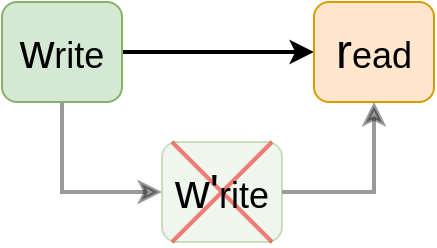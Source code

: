 <mxfile version="12.1.8" type="github" pages="1">
  <diagram id="mVfMFWSFud1-0Lc9YPOU" name="Page-1">
    <mxGraphModel dx="932" dy="529" grid="0" gridSize="10" guides="1" tooltips="1" connect="1" arrows="1" fold="1" page="1" pageScale="1" pageWidth="827" pageHeight="1169" math="0" shadow="0">
      <root>
        <mxCell id="0"/>
        <mxCell id="1" parent="0"/>
        <mxCell id="nBpuaU2vABz03A8otljU-8" value="" style="endArrow=none;html=1;strokeWidth=2;strokeColor=#FF3333;" edge="1" parent="1">
          <mxGeometry width="50" height="50" relative="1" as="geometry">
            <mxPoint x="265" y="320" as="sourcePoint"/>
            <mxPoint x="315" y="270" as="targetPoint"/>
          </mxGeometry>
        </mxCell>
        <mxCell id="nBpuaU2vABz03A8otljU-9" value="" style="endArrow=none;html=1;strokeWidth=2;strokeColor=#FF3333;" edge="1" parent="1">
          <mxGeometry width="50" height="50" relative="1" as="geometry">
            <mxPoint x="265" y="270" as="sourcePoint"/>
            <mxPoint x="315" y="320" as="targetPoint"/>
          </mxGeometry>
        </mxCell>
        <mxCell id="nBpuaU2vABz03A8otljU-5" style="edgeStyle=orthogonalEdgeStyle;rounded=0;orthogonalLoop=1;jettySize=auto;html=1;exitX=0.5;exitY=1;exitDx=0;exitDy=0;entryX=0;entryY=0.5;entryDx=0;entryDy=0;strokeWidth=2;opacity=40;" edge="1" parent="1" source="nBpuaU2vABz03A8otljU-1" target="nBpuaU2vABz03A8otljU-3">
          <mxGeometry relative="1" as="geometry"/>
        </mxCell>
        <mxCell id="nBpuaU2vABz03A8otljU-7" style="edgeStyle=orthogonalEdgeStyle;rounded=0;orthogonalLoop=1;jettySize=auto;html=1;exitX=1;exitY=0.5;exitDx=0;exitDy=0;entryX=0;entryY=0.5;entryDx=0;entryDy=0;strokeWidth=2;" edge="1" parent="1" source="nBpuaU2vABz03A8otljU-1" target="nBpuaU2vABz03A8otljU-2">
          <mxGeometry relative="1" as="geometry"/>
        </mxCell>
        <mxCell id="nBpuaU2vABz03A8otljU-1" value="&lt;font style=&quot;font-size: 24px&quot;&gt;w&lt;/font&gt;&lt;font style=&quot;font-size: 18px&quot;&gt;rite&lt;/font&gt;" style="rounded=1;whiteSpace=wrap;html=1;fillColor=#d5e8d4;strokeColor=#82b366;" vertex="1" parent="1">
          <mxGeometry x="180" y="200" width="60" height="50" as="geometry"/>
        </mxCell>
        <mxCell id="nBpuaU2vABz03A8otljU-2" value="&lt;font style=&quot;font-size: 24px&quot;&gt;r&lt;/font&gt;&lt;font style=&quot;font-size: 18px&quot;&gt;ead&lt;/font&gt;" style="rounded=1;whiteSpace=wrap;html=1;fillColor=#ffe6cc;strokeColor=#d79b00;" vertex="1" parent="1">
          <mxGeometry x="336" y="200" width="60" height="50" as="geometry"/>
        </mxCell>
        <mxCell id="nBpuaU2vABz03A8otljU-6" style="edgeStyle=orthogonalEdgeStyle;rounded=0;orthogonalLoop=1;jettySize=auto;html=1;exitX=1;exitY=0.5;exitDx=0;exitDy=0;entryX=0.5;entryY=1;entryDx=0;entryDy=0;strokeWidth=2;opacity=40;" edge="1" parent="1" source="nBpuaU2vABz03A8otljU-3" target="nBpuaU2vABz03A8otljU-2">
          <mxGeometry relative="1" as="geometry"/>
        </mxCell>
        <mxCell id="nBpuaU2vABz03A8otljU-3" value="&lt;font style=&quot;font-size: 24px&quot;&gt;w&#39;&lt;/font&gt;&lt;font style=&quot;font-size: 18px&quot;&gt;rite&lt;/font&gt;" style="rounded=1;whiteSpace=wrap;html=1;fillColor=#d5e8d4;strokeColor=#82b366;opacity=40;" vertex="1" parent="1">
          <mxGeometry x="260" y="270" width="60" height="50" as="geometry"/>
        </mxCell>
      </root>
    </mxGraphModel>
  </diagram>
</mxfile>
